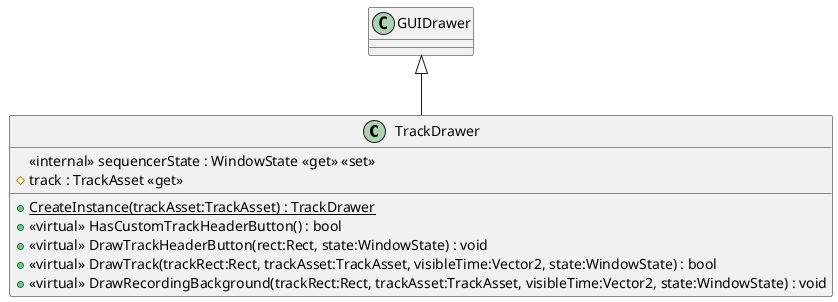 @startuml
class TrackDrawer {
    <<internal>> sequencerState : WindowState <<get>> <<set>>
    + {static} CreateInstance(trackAsset:TrackAsset) : TrackDrawer
    # track : TrackAsset <<get>>
    + <<virtual>> HasCustomTrackHeaderButton() : bool
    + <<virtual>> DrawTrackHeaderButton(rect:Rect, state:WindowState) : void
    + <<virtual>> DrawTrack(trackRect:Rect, trackAsset:TrackAsset, visibleTime:Vector2, state:WindowState) : bool
    + <<virtual>> DrawRecordingBackground(trackRect:Rect, trackAsset:TrackAsset, visibleTime:Vector2, state:WindowState) : void
}
GUIDrawer <|-- TrackDrawer
@enduml

